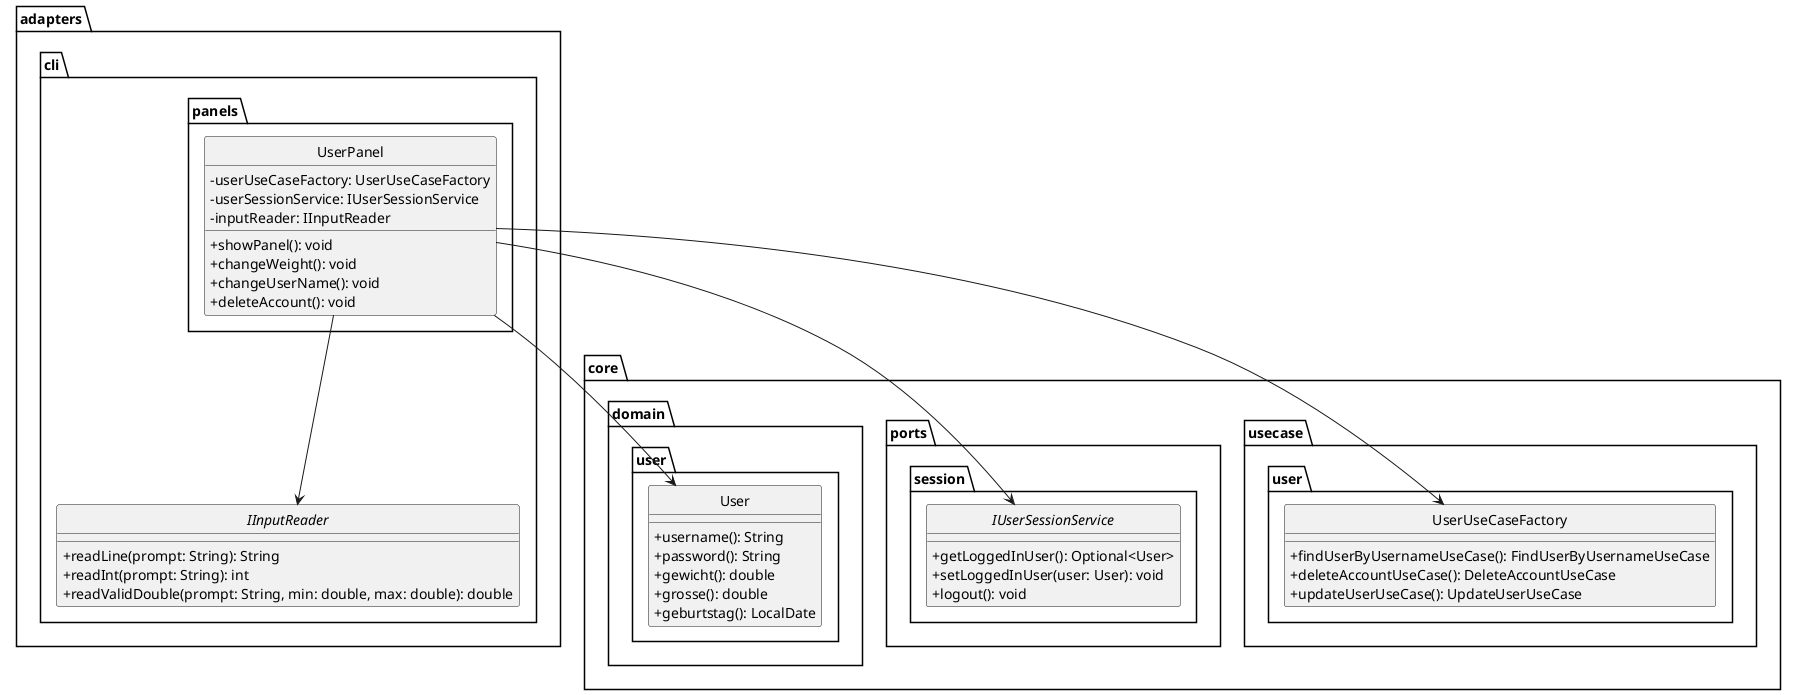 @startuml
skinparam style strictuml
skinparam classAttributeIconSize 0

' Packages
package adapters.cli.panels {
  class UserPanel {
    - userUseCaseFactory: UserUseCaseFactory
    - userSessionService: IUserSessionService
    - inputReader: IInputReader
    + showPanel(): void
    + changeWeight(): void
    + changeUserName(): void
    + deleteAccount(): void
  }
}

package core.usecase.user {
  class UserUseCaseFactory {
    + findUserByUsernameUseCase(): FindUserByUsernameUseCase
    + deleteAccountUseCase(): DeleteAccountUseCase
    + updateUserUseCase(): UpdateUserUseCase
  }
}

package core.ports.session {
  interface IUserSessionService {
    + getLoggedInUser(): Optional<User>
    + setLoggedInUser(user: User): void
    + logout(): void
  }
}

package adapters.cli {
  interface IInputReader {
    + readLine(prompt: String): String
    + readInt(prompt: String): int
    + readValidDouble(prompt: String, min: double, max: double): double
  }
}

package core.domain.user {
  class User {
    + username(): String
    + password(): String
    + gewicht(): double
    + grosse(): double
    + geburtstag(): LocalDate
  }
}

' Relationships
UserPanel --> UserUseCaseFactory
UserPanel --> IUserSessionService
UserPanel --> IInputReader
UserPanel --> User

@enduml
